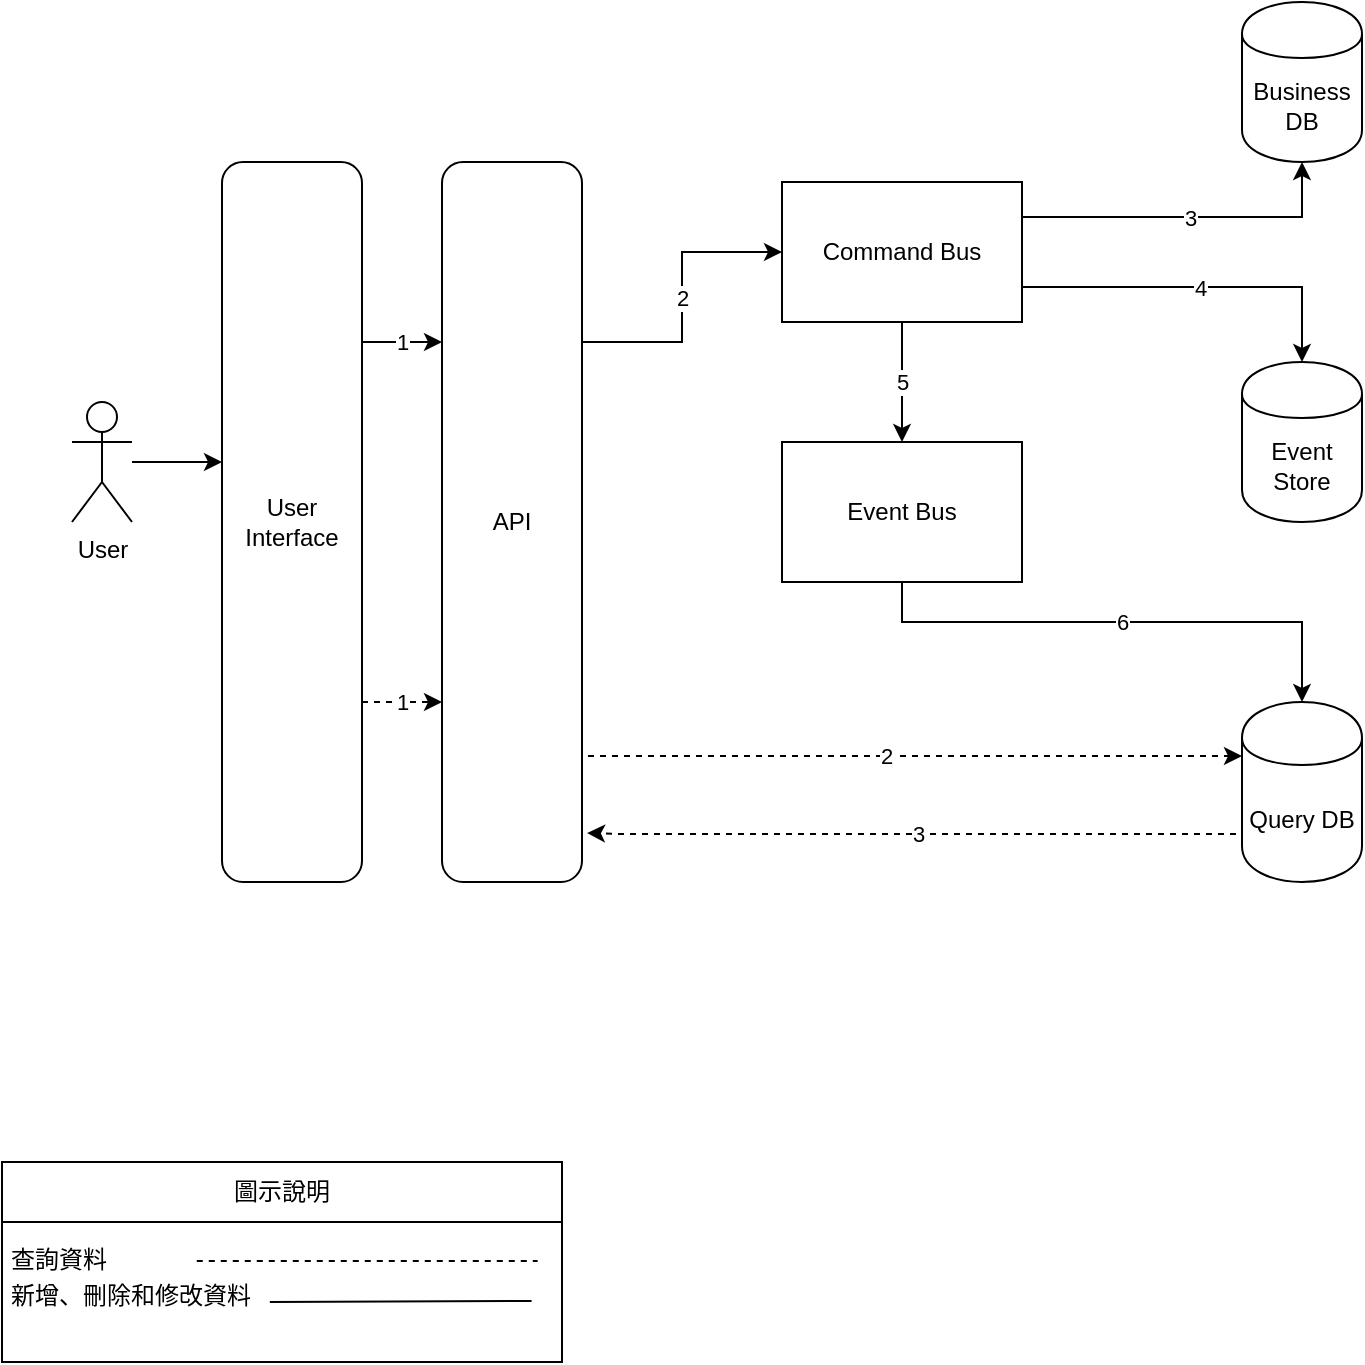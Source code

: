 <mxfile pages="1" version="11.2.3" type="github"><diagram id="WdisLMAs8mkuHc23gYCt" name="第1頁"><mxGraphModel dx="1422" dy="764" grid="1" gridSize="10" guides="1" tooltips="1" connect="1" arrows="1" fold="1" page="1" pageScale="1" pageWidth="827" pageHeight="1169" math="0" shadow="0"><root><mxCell id="0"/><mxCell id="1" parent="0"/><mxCell id="hUF2g_m6Gj_g1Mef7Ktn-18" value="3" style="edgeStyle=orthogonalEdgeStyle;rounded=0;orthogonalLoop=1;jettySize=auto;html=1;exitX=1;exitY=0.25;exitDx=0;exitDy=0;" parent="1" source="kt2M5CYh1yICSgFxLCaW-1" target="hUF2g_m6Gj_g1Mef7Ktn-14" edge="1"><mxGeometry relative="1" as="geometry"/></mxCell><mxCell id="hUF2g_m6Gj_g1Mef7Ktn-19" value="4" style="edgeStyle=orthogonalEdgeStyle;rounded=0;orthogonalLoop=1;jettySize=auto;html=1;exitX=1;exitY=0.75;exitDx=0;exitDy=0;" parent="1" source="kt2M5CYh1yICSgFxLCaW-1" target="hUF2g_m6Gj_g1Mef7Ktn-15" edge="1"><mxGeometry relative="1" as="geometry"/></mxCell><mxCell id="hUF2g_m6Gj_g1Mef7Ktn-42" value="5" style="edgeStyle=orthogonalEdgeStyle;rounded=0;comic=0;orthogonalLoop=1;jettySize=auto;html=1;strokeColor=#000000;" parent="1" source="kt2M5CYh1yICSgFxLCaW-1" target="hUF2g_m6Gj_g1Mef7Ktn-41" edge="1"><mxGeometry relative="1" as="geometry"><Array as="points"><mxPoint x="460" y="250"/><mxPoint x="460" y="250"/></Array></mxGeometry></mxCell><mxCell id="kt2M5CYh1yICSgFxLCaW-1" value="Command Bus" style="rounded=0;whiteSpace=wrap;html=1;" parent="1" vertex="1"><mxGeometry x="400" y="130" width="120" height="70" as="geometry"/></mxCell><mxCell id="hUF2g_m6Gj_g1Mef7Ktn-13" value="" style="edgeStyle=orthogonalEdgeStyle;rounded=0;orthogonalLoop=1;jettySize=auto;html=1;" parent="1" source="hUF2g_m6Gj_g1Mef7Ktn-8" target="hUF2g_m6Gj_g1Mef7Ktn-11" edge="1"><mxGeometry relative="1" as="geometry"><Array as="points"><mxPoint x="150" y="270"/><mxPoint x="150" y="270"/></Array></mxGeometry></mxCell><mxCell id="hUF2g_m6Gj_g1Mef7Ktn-8" value="User" style="shape=umlActor;verticalLabelPosition=bottom;labelBackgroundColor=#ffffff;verticalAlign=top;html=1;outlineConnect=0;" parent="1" vertex="1"><mxGeometry x="45" y="240" width="30" height="60" as="geometry"/></mxCell><mxCell id="hUF2g_m6Gj_g1Mef7Ktn-30" value="1" style="edgeStyle=orthogonalEdgeStyle;rounded=0;comic=0;orthogonalLoop=1;jettySize=auto;html=1;exitX=1;exitY=0.25;exitDx=0;exitDy=0;entryX=0;entryY=0.25;entryDx=0;entryDy=0;strokeColor=#000000;" parent="1" source="hUF2g_m6Gj_g1Mef7Ktn-11" target="hUF2g_m6Gj_g1Mef7Ktn-28" edge="1"><mxGeometry relative="1" as="geometry"/></mxCell><mxCell id="hUF2g_m6Gj_g1Mef7Ktn-59" value="1" style="edgeStyle=orthogonalEdgeStyle;rounded=0;comic=0;orthogonalLoop=1;jettySize=auto;html=1;exitX=1;exitY=0.75;exitDx=0;exitDy=0;entryX=0;entryY=0.75;entryDx=0;entryDy=0;strokeColor=#000000;dashed=1;" parent="1" source="hUF2g_m6Gj_g1Mef7Ktn-11" target="hUF2g_m6Gj_g1Mef7Ktn-28" edge="1"><mxGeometry relative="1" as="geometry"/></mxCell><mxCell id="hUF2g_m6Gj_g1Mef7Ktn-11" value="User Interface" style="rounded=1;whiteSpace=wrap;html=1;" parent="1" vertex="1"><mxGeometry x="120" y="120" width="70" height="360" as="geometry"/></mxCell><mxCell id="hUF2g_m6Gj_g1Mef7Ktn-14" value="Business&lt;br&gt;DB" style="shape=cylinder;whiteSpace=wrap;html=1;boundedLbl=1;backgroundOutline=1;" parent="1" vertex="1"><mxGeometry x="630" y="40" width="60" height="80" as="geometry"/></mxCell><mxCell id="hUF2g_m6Gj_g1Mef7Ktn-15" value="Event Store" style="shape=cylinder;whiteSpace=wrap;html=1;boundedLbl=1;backgroundOutline=1;" parent="1" vertex="1"><mxGeometry x="630" y="220" width="60" height="80" as="geometry"/></mxCell><mxCell id="hUF2g_m6Gj_g1Mef7Ktn-46" value="3" style="edgeStyle=orthogonalEdgeStyle;rounded=0;comic=0;orthogonalLoop=1;jettySize=auto;html=1;exitX=0;exitY=0.7;exitDx=0;exitDy=0;entryX=1.036;entryY=0.932;entryDx=0;entryDy=0;entryPerimeter=0;strokeColor=#000000;dashed=1;" parent="1" source="hUF2g_m6Gj_g1Mef7Ktn-16" target="hUF2g_m6Gj_g1Mef7Ktn-28" edge="1"><mxGeometry relative="1" as="geometry"><Array as="points"><mxPoint x="630" y="456"/><mxPoint x="320" y="456"/></Array></mxGeometry></mxCell><mxCell id="hUF2g_m6Gj_g1Mef7Ktn-16" value="Query DB" style="shape=cylinder;whiteSpace=wrap;html=1;boundedLbl=1;backgroundOutline=1;" parent="1" vertex="1"><mxGeometry x="630" y="390" width="60" height="90" as="geometry"/></mxCell><mxCell id="hUF2g_m6Gj_g1Mef7Ktn-27" value="" style="endArrow=classic;html=1;entryX=0;entryY=0.25;entryDx=0;entryDy=0;exitX=0.986;exitY=0.859;exitDx=0;exitDy=0;exitPerimeter=0;comic=0;fillColor=#e1d5e7;strokeColor=none;" parent="1" source="hUF2g_m6Gj_g1Mef7Ktn-11" edge="1"><mxGeometry width="50" height="50" relative="1" as="geometry"><mxPoint x="30" y="550" as="sourcePoint"/><mxPoint x="400" y="395" as="targetPoint"/></mxGeometry></mxCell><mxCell id="hUF2g_m6Gj_g1Mef7Ktn-31" value="2" style="edgeStyle=orthogonalEdgeStyle;rounded=0;comic=0;orthogonalLoop=1;jettySize=auto;html=1;exitX=1;exitY=0.25;exitDx=0;exitDy=0;strokeColor=#000000;" parent="1" source="hUF2g_m6Gj_g1Mef7Ktn-28" target="kt2M5CYh1yICSgFxLCaW-1" edge="1"><mxGeometry relative="1" as="geometry"/></mxCell><mxCell id="hUF2g_m6Gj_g1Mef7Ktn-44" value="2" style="edgeStyle=orthogonalEdgeStyle;rounded=0;comic=0;orthogonalLoop=1;jettySize=auto;html=1;exitX=1;exitY=0.75;exitDx=0;exitDy=0;entryX=0;entryY=0.3;entryDx=0;entryDy=0;strokeColor=#000000;dashed=1;" parent="1" source="hUF2g_m6Gj_g1Mef7Ktn-28" target="hUF2g_m6Gj_g1Mef7Ktn-16" edge="1"><mxGeometry relative="1" as="geometry"><Array as="points"><mxPoint x="300" y="417"/></Array></mxGeometry></mxCell><mxCell id="hUF2g_m6Gj_g1Mef7Ktn-28" value="API" style="rounded=1;whiteSpace=wrap;html=1;" parent="1" vertex="1"><mxGeometry x="230" y="120" width="70" height="360" as="geometry"/></mxCell><mxCell id="hUF2g_m6Gj_g1Mef7Ktn-43" value="6" style="edgeStyle=orthogonalEdgeStyle;rounded=0;comic=0;orthogonalLoop=1;jettySize=auto;html=1;entryX=0.5;entryY=0;entryDx=0;entryDy=0;strokeColor=#000000;" parent="1" source="hUF2g_m6Gj_g1Mef7Ktn-41" target="hUF2g_m6Gj_g1Mef7Ktn-16" edge="1"><mxGeometry relative="1" as="geometry"><Array as="points"><mxPoint x="460" y="350"/><mxPoint x="660" y="350"/></Array></mxGeometry></mxCell><mxCell id="hUF2g_m6Gj_g1Mef7Ktn-41" value="Event Bus" style="rounded=0;whiteSpace=wrap;html=1;" parent="1" vertex="1"><mxGeometry x="400" y="260" width="120" height="70" as="geometry"/></mxCell><mxCell id="KO9XZlHzQV6gF72qhWAv-7" value="" style="group" vertex="1" connectable="0" parent="1"><mxGeometry x="10" y="620" width="280" height="100" as="geometry"/></mxCell><mxCell id="KO9XZlHzQV6gF72qhWAv-5" value="" style="rounded=0;whiteSpace=wrap;html=1;" vertex="1" parent="KO9XZlHzQV6gF72qhWAv-7"><mxGeometry y="30" width="280" height="70" as="geometry"/></mxCell><mxCell id="KO9XZlHzQV6gF72qhWAv-1" value="" style="endArrow=none;dashed=1;html=1;" edge="1" parent="KO9XZlHzQV6gF72qhWAv-7"><mxGeometry width="50" height="50" relative="1" as="geometry"><mxPoint x="97.391" y="49.5" as="sourcePoint"/><mxPoint x="267.826" y="49.5" as="targetPoint"/></mxGeometry></mxCell><mxCell id="KO9XZlHzQV6gF72qhWAv-3" value="" style="endArrow=none;html=1;" edge="1" parent="KO9XZlHzQV6gF72qhWAv-7"><mxGeometry width="50" height="50" relative="1" as="geometry"><mxPoint x="133.913" y="70" as="sourcePoint"/><mxPoint x="264.783" y="69.5" as="targetPoint"/></mxGeometry></mxCell><mxCell id="KO9XZlHzQV6gF72qhWAv-6" value="圖示說明" style="rounded=0;whiteSpace=wrap;html=1;" vertex="1" parent="KO9XZlHzQV6gF72qhWAv-7"><mxGeometry width="280" height="30" as="geometry"/></mxCell><mxCell id="KO9XZlHzQV6gF72qhWAv-8" value="查詢資料" style="text;html=1;resizable=0;points=[];align=center;verticalAlign=middle;labelBackgroundColor=#ffffff;" vertex="1" connectable="0" parent="KO9XZlHzQV6gF72qhWAv-7"><mxGeometry x="60.13" y="50" as="geometry"><mxPoint x="-32" y="-1" as="offset"/></mxGeometry></mxCell><mxCell id="KO9XZlHzQV6gF72qhWAv-9" value="新增、刪除和修改資料" style="text;html=1;resizable=0;points=[];align=center;verticalAlign=middle;labelBackgroundColor=#ffffff;" vertex="1" connectable="0" parent="KO9XZlHzQV6gF72qhWAv-7"><mxGeometry x="100.239" y="70" as="geometry"><mxPoint x="-36" y="-3" as="offset"/></mxGeometry></mxCell></root></mxGraphModel></diagram></mxfile>